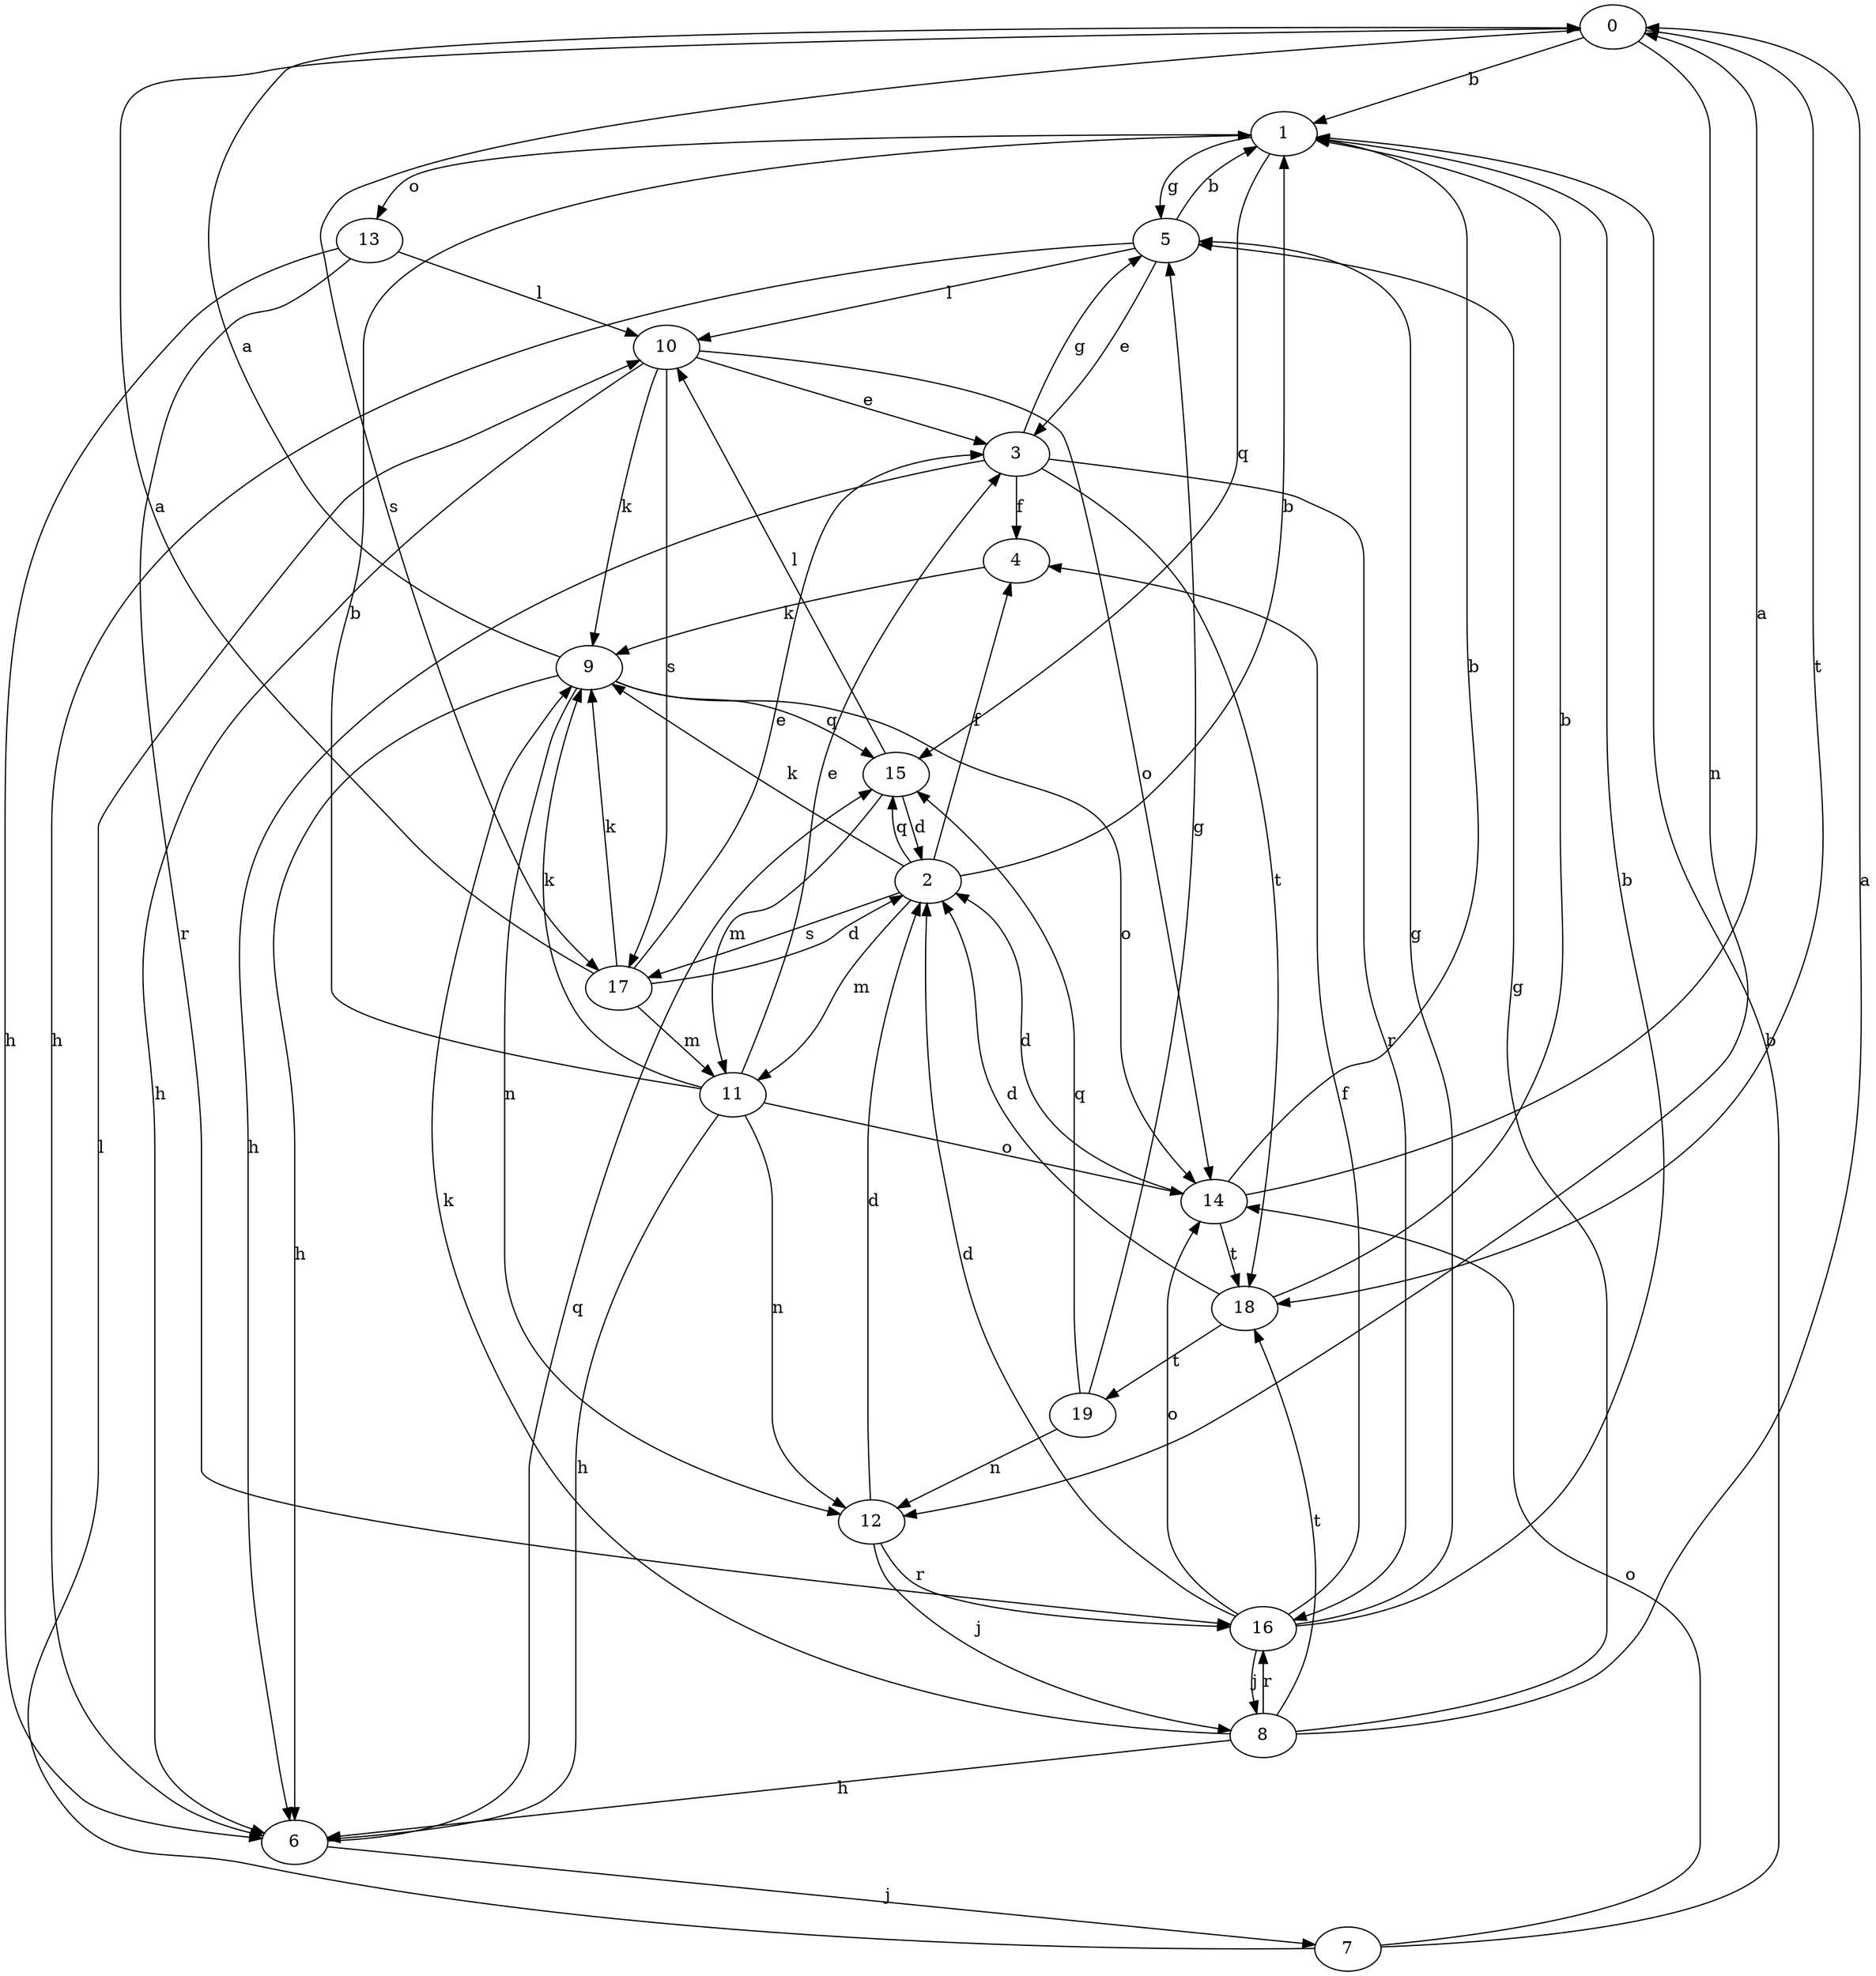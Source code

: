 strict digraph  {
0;
1;
2;
3;
4;
5;
6;
7;
8;
9;
10;
11;
12;
13;
14;
15;
16;
17;
18;
19;
0 -> 1  [label=b];
0 -> 12  [label=n];
0 -> 17  [label=s];
0 -> 18  [label=t];
1 -> 5  [label=g];
1 -> 13  [label=o];
1 -> 15  [label=q];
2 -> 1  [label=b];
2 -> 4  [label=f];
2 -> 9  [label=k];
2 -> 11  [label=m];
2 -> 15  [label=q];
2 -> 17  [label=s];
3 -> 4  [label=f];
3 -> 5  [label=g];
3 -> 6  [label=h];
3 -> 16  [label=r];
3 -> 18  [label=t];
4 -> 9  [label=k];
5 -> 1  [label=b];
5 -> 3  [label=e];
5 -> 6  [label=h];
5 -> 10  [label=l];
6 -> 7  [label=j];
6 -> 15  [label=q];
7 -> 1  [label=b];
7 -> 10  [label=l];
7 -> 14  [label=o];
8 -> 0  [label=a];
8 -> 5  [label=g];
8 -> 6  [label=h];
8 -> 9  [label=k];
8 -> 16  [label=r];
8 -> 18  [label=t];
9 -> 0  [label=a];
9 -> 6  [label=h];
9 -> 12  [label=n];
9 -> 14  [label=o];
9 -> 15  [label=q];
10 -> 3  [label=e];
10 -> 6  [label=h];
10 -> 9  [label=k];
10 -> 14  [label=o];
10 -> 17  [label=s];
11 -> 1  [label=b];
11 -> 3  [label=e];
11 -> 6  [label=h];
11 -> 9  [label=k];
11 -> 12  [label=n];
11 -> 14  [label=o];
12 -> 2  [label=d];
12 -> 8  [label=j];
12 -> 16  [label=r];
13 -> 6  [label=h];
13 -> 10  [label=l];
13 -> 16  [label=r];
14 -> 0  [label=a];
14 -> 1  [label=b];
14 -> 2  [label=d];
14 -> 18  [label=t];
15 -> 2  [label=d];
15 -> 10  [label=l];
15 -> 11  [label=m];
16 -> 1  [label=b];
16 -> 2  [label=d];
16 -> 4  [label=f];
16 -> 5  [label=g];
16 -> 8  [label=j];
16 -> 14  [label=o];
17 -> 0  [label=a];
17 -> 2  [label=d];
17 -> 3  [label=e];
17 -> 9  [label=k];
17 -> 11  [label=m];
18 -> 1  [label=b];
18 -> 2  [label=d];
18 -> 19  [label=t];
19 -> 5  [label=g];
19 -> 12  [label=n];
19 -> 15  [label=q];
}
